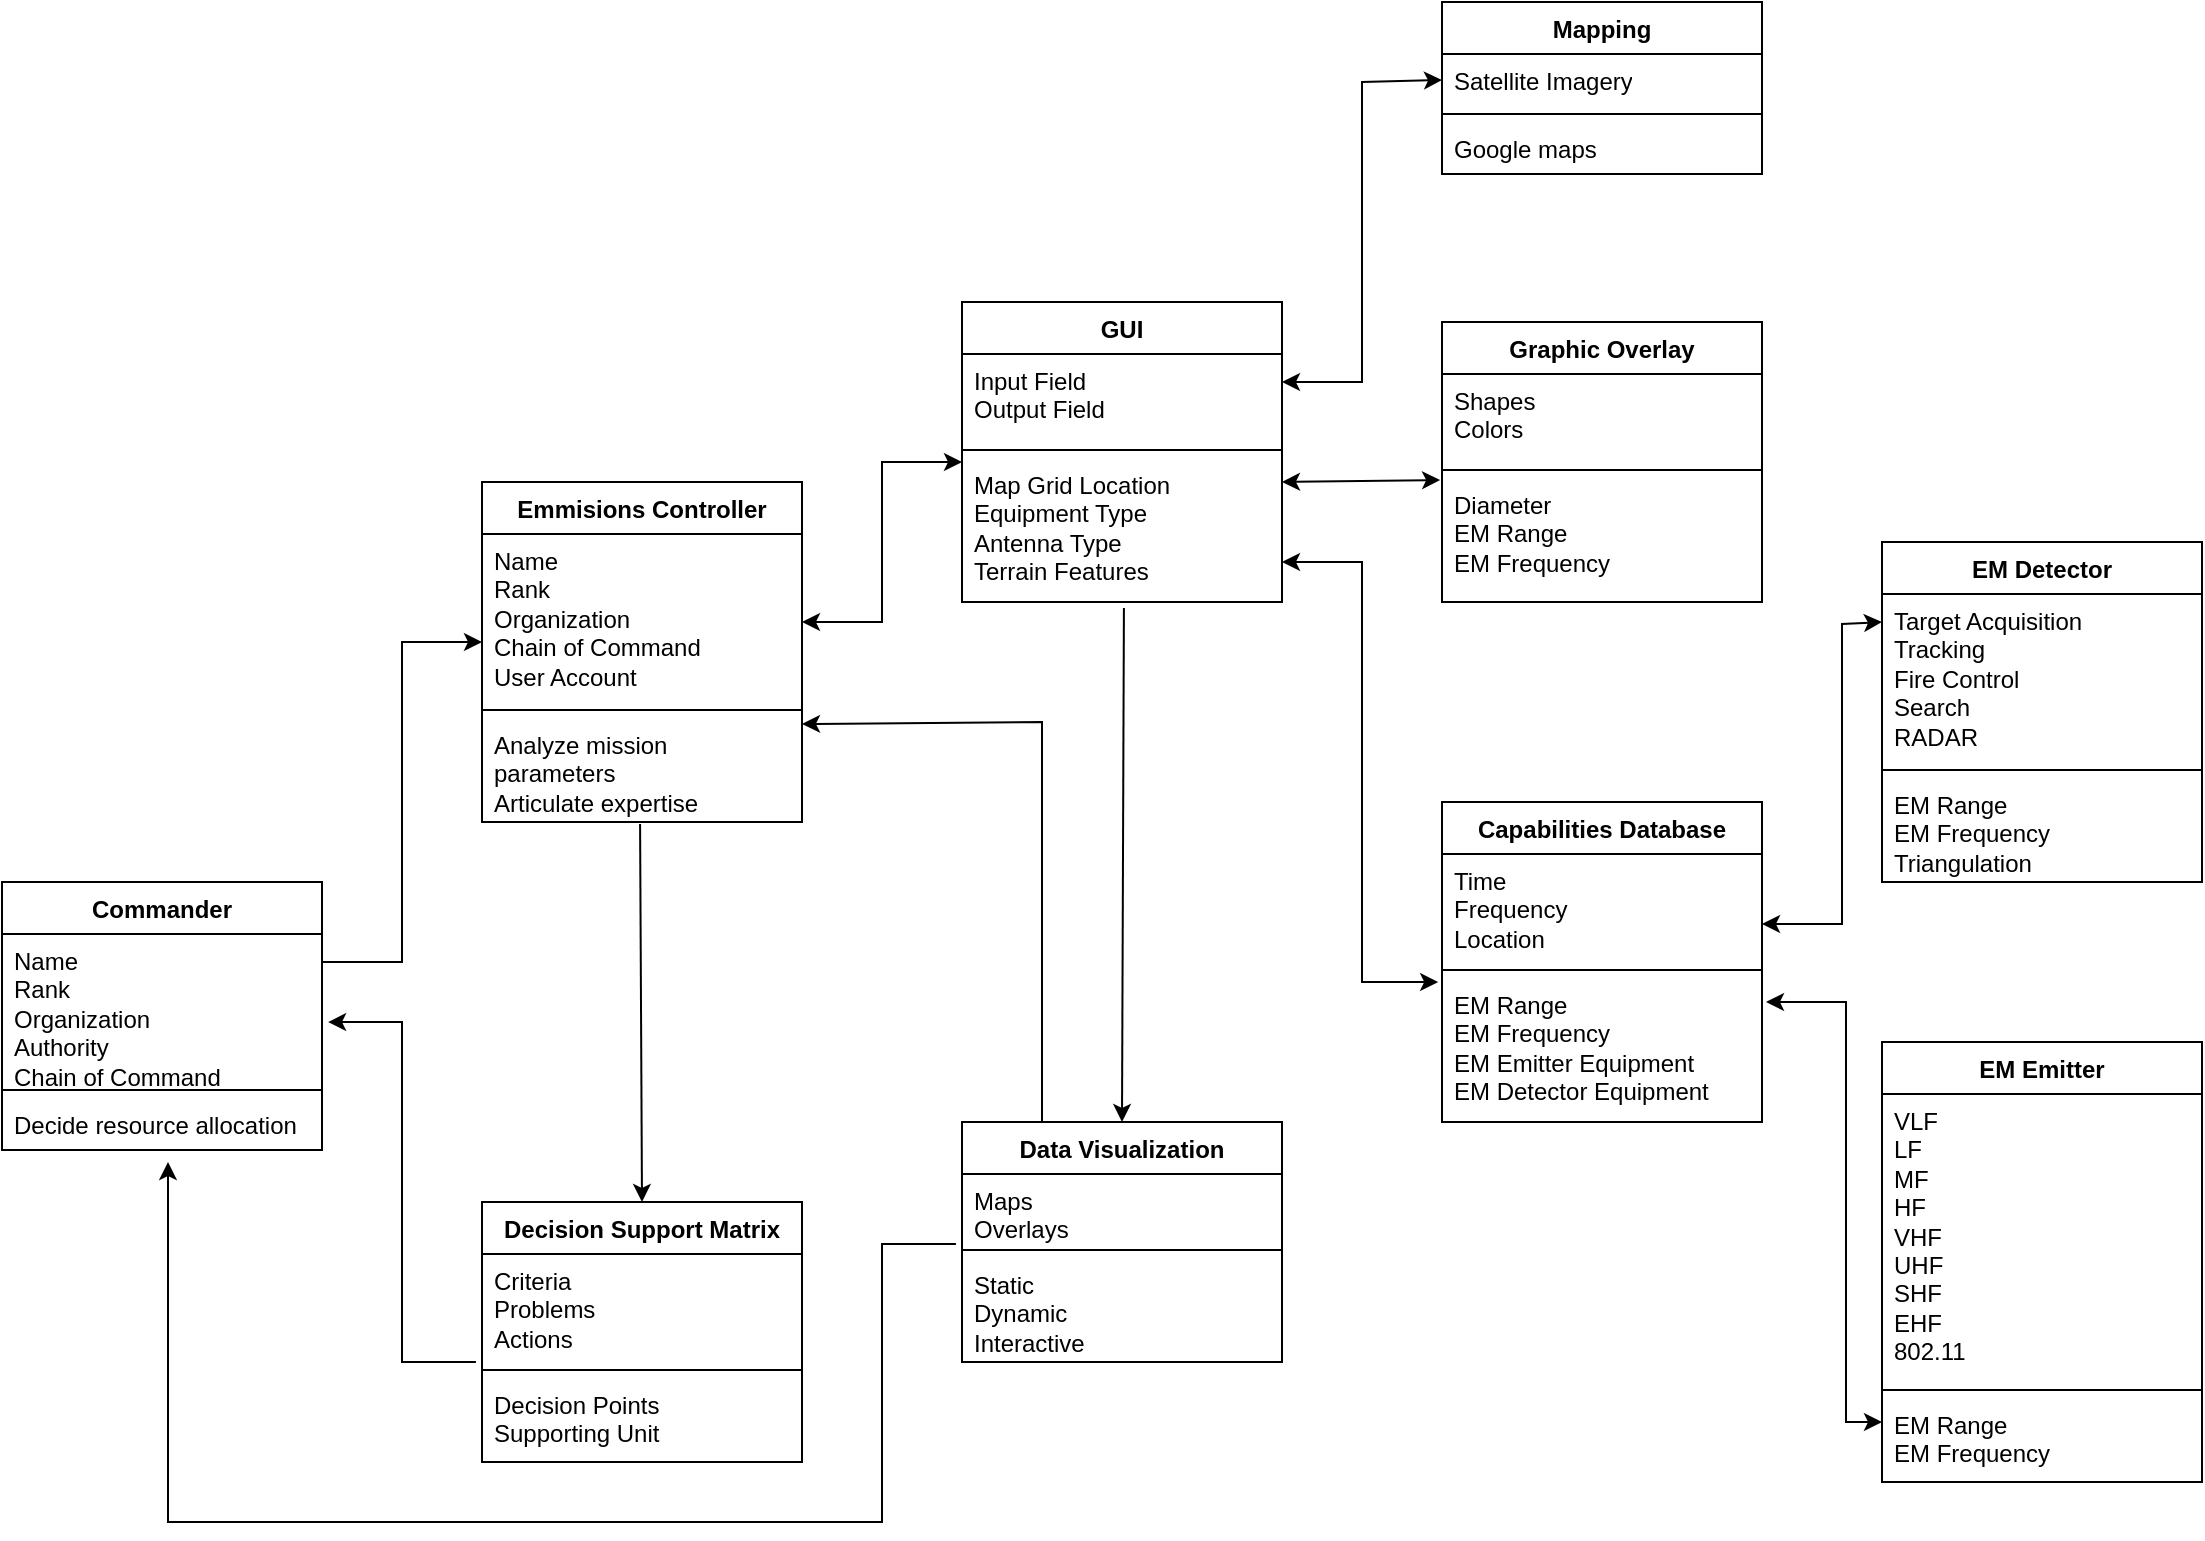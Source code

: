 <mxfile version="23.1.1" type="device">
  <diagram name="Page-1" id="9f46799a-70d6-7492-0946-bef42562c5a5">
    <mxGraphModel dx="2534" dy="772" grid="1" gridSize="10" guides="1" tooltips="1" connect="1" arrows="1" fold="1" page="1" pageScale="1" pageWidth="1100" pageHeight="850" background="none" math="0" shadow="0">
      <root>
        <mxCell id="0" />
        <mxCell id="1" parent="0" />
        <mxCell id="2W7-Mf5VqZzJveLvrDeV-1" value="EM Emitter" style="swimlane;fontStyle=1;align=center;verticalAlign=top;childLayout=stackLayout;horizontal=1;startSize=26;horizontalStack=0;resizeParent=1;resizeParentMax=0;resizeLast=0;collapsible=1;marginBottom=0;whiteSpace=wrap;html=1;" parent="1" vertex="1">
          <mxGeometry x="-160" y="550" width="160" height="220" as="geometry" />
        </mxCell>
        <mxCell id="2W7-Mf5VqZzJveLvrDeV-2" value="VLF&lt;br&gt;LF&lt;br&gt;MF&lt;br&gt;HF&lt;br&gt;VHF&lt;br&gt;UHF&lt;br&gt;SHF&lt;br&gt;EHF&lt;br&gt;802.11" style="text;strokeColor=none;fillColor=none;align=left;verticalAlign=top;spacingLeft=4;spacingRight=4;overflow=hidden;rotatable=0;points=[[0,0.5],[1,0.5]];portConstraint=eastwest;whiteSpace=wrap;html=1;" parent="2W7-Mf5VqZzJveLvrDeV-1" vertex="1">
          <mxGeometry y="26" width="160" height="144" as="geometry" />
        </mxCell>
        <mxCell id="2W7-Mf5VqZzJveLvrDeV-3" value="" style="line;strokeWidth=1;fillColor=none;align=left;verticalAlign=middle;spacingTop=-1;spacingLeft=3;spacingRight=3;rotatable=0;labelPosition=right;points=[];portConstraint=eastwest;strokeColor=inherit;" parent="2W7-Mf5VqZzJveLvrDeV-1" vertex="1">
          <mxGeometry y="170" width="160" height="8" as="geometry" />
        </mxCell>
        <mxCell id="gubLu68NkhB1d7AVvltT-2" value="EM Range&lt;br&gt;EM Frequency" style="text;strokeColor=none;fillColor=none;align=left;verticalAlign=top;spacingLeft=4;spacingRight=4;overflow=hidden;rotatable=0;points=[[0,0.5],[1,0.5]];portConstraint=eastwest;whiteSpace=wrap;html=1;" parent="2W7-Mf5VqZzJveLvrDeV-1" vertex="1">
          <mxGeometry y="178" width="160" height="42" as="geometry" />
        </mxCell>
        <mxCell id="2W7-Mf5VqZzJveLvrDeV-5" value="EM Detector" style="swimlane;fontStyle=1;align=center;verticalAlign=top;childLayout=stackLayout;horizontal=1;startSize=26;horizontalStack=0;resizeParent=1;resizeParentMax=0;resizeLast=0;collapsible=1;marginBottom=0;whiteSpace=wrap;html=1;" parent="1" vertex="1">
          <mxGeometry x="-160" y="300" width="160" height="170" as="geometry" />
        </mxCell>
        <mxCell id="2W7-Mf5VqZzJveLvrDeV-6" value="Target Acquisition&lt;br&gt;Tracking&lt;br&gt;Fire Control&lt;br&gt;Search&lt;br&gt;RADAR" style="text;strokeColor=none;fillColor=none;align=left;verticalAlign=top;spacingLeft=4;spacingRight=4;overflow=hidden;rotatable=0;points=[[0,0.5],[1,0.5]];portConstraint=eastwest;whiteSpace=wrap;html=1;" parent="2W7-Mf5VqZzJveLvrDeV-5" vertex="1">
          <mxGeometry y="26" width="160" height="84" as="geometry" />
        </mxCell>
        <mxCell id="2W7-Mf5VqZzJveLvrDeV-7" value="" style="line;strokeWidth=1;fillColor=none;align=left;verticalAlign=middle;spacingTop=-1;spacingLeft=3;spacingRight=3;rotatable=0;labelPosition=right;points=[];portConstraint=eastwest;strokeColor=inherit;" parent="2W7-Mf5VqZzJveLvrDeV-5" vertex="1">
          <mxGeometry y="110" width="160" height="8" as="geometry" />
        </mxCell>
        <mxCell id="2W7-Mf5VqZzJveLvrDeV-8" value="EM Range&lt;br&gt;EM Frequency&lt;br&gt;Triangulation" style="text;strokeColor=none;fillColor=none;align=left;verticalAlign=top;spacingLeft=4;spacingRight=4;overflow=hidden;rotatable=0;points=[[0,0.5],[1,0.5]];portConstraint=eastwest;whiteSpace=wrap;html=1;" parent="2W7-Mf5VqZzJveLvrDeV-5" vertex="1">
          <mxGeometry y="118" width="160" height="52" as="geometry" />
        </mxCell>
        <mxCell id="2W7-Mf5VqZzJveLvrDeV-13" value="Emmisions Controller" style="swimlane;fontStyle=1;align=center;verticalAlign=top;childLayout=stackLayout;horizontal=1;startSize=26;horizontalStack=0;resizeParent=1;resizeParentMax=0;resizeLast=0;collapsible=1;marginBottom=0;whiteSpace=wrap;html=1;" parent="1" vertex="1">
          <mxGeometry x="-860" y="270" width="160" height="170" as="geometry" />
        </mxCell>
        <mxCell id="2W7-Mf5VqZzJveLvrDeV-14" value="Name&lt;br&gt;Rank&lt;br&gt;Organization&lt;br&gt;Chain of Command&lt;br&gt;User Account" style="text;strokeColor=none;fillColor=none;align=left;verticalAlign=top;spacingLeft=4;spacingRight=4;overflow=hidden;rotatable=0;points=[[0,0.5],[1,0.5]];portConstraint=eastwest;whiteSpace=wrap;html=1;" parent="2W7-Mf5VqZzJveLvrDeV-13" vertex="1">
          <mxGeometry y="26" width="160" height="84" as="geometry" />
        </mxCell>
        <mxCell id="2W7-Mf5VqZzJveLvrDeV-15" value="" style="line;strokeWidth=1;fillColor=none;align=left;verticalAlign=middle;spacingTop=-1;spacingLeft=3;spacingRight=3;rotatable=0;labelPosition=right;points=[];portConstraint=eastwest;strokeColor=inherit;" parent="2W7-Mf5VqZzJveLvrDeV-13" vertex="1">
          <mxGeometry y="110" width="160" height="8" as="geometry" />
        </mxCell>
        <mxCell id="2W7-Mf5VqZzJveLvrDeV-16" value="&lt;span style=&quot;background-color: initial;&quot;&gt;Analyze mission parameters&lt;/span&gt;&lt;br&gt;&lt;span style=&quot;background-color: initial;&quot;&gt;Articulate expertise&lt;/span&gt;" style="text;strokeColor=none;fillColor=none;align=left;verticalAlign=top;spacingLeft=4;spacingRight=4;overflow=hidden;rotatable=0;points=[[0,0.5],[1,0.5]];portConstraint=eastwest;whiteSpace=wrap;html=1;" parent="2W7-Mf5VqZzJveLvrDeV-13" vertex="1">
          <mxGeometry y="118" width="160" height="52" as="geometry" />
        </mxCell>
        <mxCell id="2W7-Mf5VqZzJveLvrDeV-17" value="Capabilities Database" style="swimlane;fontStyle=1;align=center;verticalAlign=top;childLayout=stackLayout;horizontal=1;startSize=26;horizontalStack=0;resizeParent=1;resizeParentMax=0;resizeLast=0;collapsible=1;marginBottom=0;whiteSpace=wrap;html=1;" parent="1" vertex="1">
          <mxGeometry x="-380" y="430" width="160" height="160" as="geometry" />
        </mxCell>
        <mxCell id="2W7-Mf5VqZzJveLvrDeV-18" value="Time&lt;br style=&quot;border-color: var(--border-color);&quot;&gt;Frequency&lt;br style=&quot;border-color: var(--border-color);&quot;&gt;Location" style="text;strokeColor=none;fillColor=none;align=left;verticalAlign=top;spacingLeft=4;spacingRight=4;overflow=hidden;rotatable=0;points=[[0,0.5],[1,0.5]];portConstraint=eastwest;whiteSpace=wrap;html=1;" parent="2W7-Mf5VqZzJveLvrDeV-17" vertex="1">
          <mxGeometry y="26" width="160" height="54" as="geometry" />
        </mxCell>
        <mxCell id="2W7-Mf5VqZzJveLvrDeV-19" value="" style="line;strokeWidth=1;fillColor=none;align=left;verticalAlign=middle;spacingTop=-1;spacingLeft=3;spacingRight=3;rotatable=0;labelPosition=right;points=[];portConstraint=eastwest;strokeColor=inherit;" parent="2W7-Mf5VqZzJveLvrDeV-17" vertex="1">
          <mxGeometry y="80" width="160" height="8" as="geometry" />
        </mxCell>
        <mxCell id="2W7-Mf5VqZzJveLvrDeV-20" value="EM Range&lt;br style=&quot;border-color: var(--border-color);&quot;&gt;EM Frequency&lt;br&gt;EM Emitter Equipment&lt;br&gt;EM Detector Equipment&amp;nbsp;" style="text;strokeColor=none;fillColor=none;align=left;verticalAlign=top;spacingLeft=4;spacingRight=4;overflow=hidden;rotatable=0;points=[[0,0.5],[1,0.5]];portConstraint=eastwest;whiteSpace=wrap;html=1;" parent="2W7-Mf5VqZzJveLvrDeV-17" vertex="1">
          <mxGeometry y="88" width="160" height="72" as="geometry" />
        </mxCell>
        <mxCell id="2W7-Mf5VqZzJveLvrDeV-21" value="GUI" style="swimlane;fontStyle=1;align=center;verticalAlign=top;childLayout=stackLayout;horizontal=1;startSize=26;horizontalStack=0;resizeParent=1;resizeParentMax=0;resizeLast=0;collapsible=1;marginBottom=0;whiteSpace=wrap;html=1;" parent="1" vertex="1">
          <mxGeometry x="-620" y="180" width="160" height="150" as="geometry" />
        </mxCell>
        <mxCell id="2W7-Mf5VqZzJveLvrDeV-22" value="Input Field&lt;br&gt;Output Field&lt;br&gt;" style="text;strokeColor=none;fillColor=none;align=left;verticalAlign=top;spacingLeft=4;spacingRight=4;overflow=hidden;rotatable=0;points=[[0,0.5],[1,0.5]];portConstraint=eastwest;whiteSpace=wrap;html=1;" parent="2W7-Mf5VqZzJveLvrDeV-21" vertex="1">
          <mxGeometry y="26" width="160" height="44" as="geometry" />
        </mxCell>
        <mxCell id="2W7-Mf5VqZzJveLvrDeV-23" value="" style="line;strokeWidth=1;fillColor=none;align=left;verticalAlign=middle;spacingTop=-1;spacingLeft=3;spacingRight=3;rotatable=0;labelPosition=right;points=[];portConstraint=eastwest;strokeColor=inherit;" parent="2W7-Mf5VqZzJveLvrDeV-21" vertex="1">
          <mxGeometry y="70" width="160" height="8" as="geometry" />
        </mxCell>
        <mxCell id="2W7-Mf5VqZzJveLvrDeV-24" value="Map Grid Location&lt;br style=&quot;border-color: var(--border-color);&quot;&gt;Equipment Type&lt;br style=&quot;border-color: var(--border-color);&quot;&gt;Antenna Type&lt;br&gt;Terrain Features" style="text;strokeColor=none;fillColor=none;align=left;verticalAlign=top;spacingLeft=4;spacingRight=4;overflow=hidden;rotatable=0;points=[[0,0.5],[1,0.5]];portConstraint=eastwest;whiteSpace=wrap;html=1;" parent="2W7-Mf5VqZzJveLvrDeV-21" vertex="1">
          <mxGeometry y="78" width="160" height="72" as="geometry" />
        </mxCell>
        <mxCell id="2W7-Mf5VqZzJveLvrDeV-25" value="Mapping" style="swimlane;fontStyle=1;align=center;verticalAlign=top;childLayout=stackLayout;horizontal=1;startSize=26;horizontalStack=0;resizeParent=1;resizeParentMax=0;resizeLast=0;collapsible=1;marginBottom=0;whiteSpace=wrap;html=1;" parent="1" vertex="1">
          <mxGeometry x="-380" y="30" width="160" height="86" as="geometry" />
        </mxCell>
        <mxCell id="2W7-Mf5VqZzJveLvrDeV-26" value="Satellite Imagery" style="text;strokeColor=none;fillColor=none;align=left;verticalAlign=top;spacingLeft=4;spacingRight=4;overflow=hidden;rotatable=0;points=[[0,0.5],[1,0.5]];portConstraint=eastwest;whiteSpace=wrap;html=1;" parent="2W7-Mf5VqZzJveLvrDeV-25" vertex="1">
          <mxGeometry y="26" width="160" height="26" as="geometry" />
        </mxCell>
        <mxCell id="2W7-Mf5VqZzJveLvrDeV-27" value="" style="line;strokeWidth=1;fillColor=none;align=left;verticalAlign=middle;spacingTop=-1;spacingLeft=3;spacingRight=3;rotatable=0;labelPosition=right;points=[];portConstraint=eastwest;strokeColor=inherit;" parent="2W7-Mf5VqZzJveLvrDeV-25" vertex="1">
          <mxGeometry y="52" width="160" height="8" as="geometry" />
        </mxCell>
        <mxCell id="2W7-Mf5VqZzJveLvrDeV-28" value="Google maps" style="text;strokeColor=none;fillColor=none;align=left;verticalAlign=top;spacingLeft=4;spacingRight=4;overflow=hidden;rotatable=0;points=[[0,0.5],[1,0.5]];portConstraint=eastwest;whiteSpace=wrap;html=1;" parent="2W7-Mf5VqZzJveLvrDeV-25" vertex="1">
          <mxGeometry y="60" width="160" height="26" as="geometry" />
        </mxCell>
        <mxCell id="2W7-Mf5VqZzJveLvrDeV-29" value="Graphic Overlay" style="swimlane;fontStyle=1;align=center;verticalAlign=top;childLayout=stackLayout;horizontal=1;startSize=26;horizontalStack=0;resizeParent=1;resizeParentMax=0;resizeLast=0;collapsible=1;marginBottom=0;whiteSpace=wrap;html=1;" parent="1" vertex="1">
          <mxGeometry x="-380" y="190" width="160" height="140" as="geometry" />
        </mxCell>
        <mxCell id="2W7-Mf5VqZzJveLvrDeV-30" value="Shapes&lt;br&gt;Colors" style="text;strokeColor=none;fillColor=none;align=left;verticalAlign=top;spacingLeft=4;spacingRight=4;overflow=hidden;rotatable=0;points=[[0,0.5],[1,0.5]];portConstraint=eastwest;whiteSpace=wrap;html=1;" parent="2W7-Mf5VqZzJveLvrDeV-29" vertex="1">
          <mxGeometry y="26" width="160" height="44" as="geometry" />
        </mxCell>
        <mxCell id="2W7-Mf5VqZzJveLvrDeV-31" value="" style="line;strokeWidth=1;fillColor=none;align=left;verticalAlign=middle;spacingTop=-1;spacingLeft=3;spacingRight=3;rotatable=0;labelPosition=right;points=[];portConstraint=eastwest;strokeColor=inherit;" parent="2W7-Mf5VqZzJveLvrDeV-29" vertex="1">
          <mxGeometry y="70" width="160" height="8" as="geometry" />
        </mxCell>
        <mxCell id="2W7-Mf5VqZzJveLvrDeV-32" value="Diameter&lt;br style=&quot;border-color: var(--border-color);&quot;&gt;EM Range&lt;br style=&quot;border-color: var(--border-color);&quot;&gt;EM Frequency" style="text;strokeColor=none;fillColor=none;align=left;verticalAlign=top;spacingLeft=4;spacingRight=4;overflow=hidden;rotatable=0;points=[[0,0.5],[1,0.5]];portConstraint=eastwest;whiteSpace=wrap;html=1;" parent="2W7-Mf5VqZzJveLvrDeV-29" vertex="1">
          <mxGeometry y="78" width="160" height="62" as="geometry" />
        </mxCell>
        <mxCell id="2W7-Mf5VqZzJveLvrDeV-33" value="Commander" style="swimlane;fontStyle=1;align=center;verticalAlign=top;childLayout=stackLayout;horizontal=1;startSize=26;horizontalStack=0;resizeParent=1;resizeParentMax=0;resizeLast=0;collapsible=1;marginBottom=0;whiteSpace=wrap;html=1;" parent="1" vertex="1">
          <mxGeometry x="-1100" y="470" width="160" height="134" as="geometry" />
        </mxCell>
        <mxCell id="2W7-Mf5VqZzJveLvrDeV-34" value="Name&lt;br&gt;Rank&lt;br&gt;Organization&lt;br&gt;Authority&lt;br&gt;Chain of Command" style="text;strokeColor=none;fillColor=none;align=left;verticalAlign=top;spacingLeft=4;spacingRight=4;overflow=hidden;rotatable=0;points=[[0,0.5],[1,0.5]];portConstraint=eastwest;whiteSpace=wrap;html=1;" parent="2W7-Mf5VqZzJveLvrDeV-33" vertex="1">
          <mxGeometry y="26" width="160" height="74" as="geometry" />
        </mxCell>
        <mxCell id="2W7-Mf5VqZzJveLvrDeV-35" value="" style="line;strokeWidth=1;fillColor=none;align=left;verticalAlign=middle;spacingTop=-1;spacingLeft=3;spacingRight=3;rotatable=0;labelPosition=right;points=[];portConstraint=eastwest;strokeColor=inherit;" parent="2W7-Mf5VqZzJveLvrDeV-33" vertex="1">
          <mxGeometry y="100" width="160" height="8" as="geometry" />
        </mxCell>
        <mxCell id="2W7-Mf5VqZzJveLvrDeV-36" value="Decide resource allocation" style="text;strokeColor=none;fillColor=none;align=left;verticalAlign=top;spacingLeft=4;spacingRight=4;overflow=hidden;rotatable=0;points=[[0,0.5],[1,0.5]];portConstraint=eastwest;whiteSpace=wrap;html=1;" parent="2W7-Mf5VqZzJveLvrDeV-33" vertex="1">
          <mxGeometry y="108" width="160" height="26" as="geometry" />
        </mxCell>
        <mxCell id="2W7-Mf5VqZzJveLvrDeV-37" value="Data Visualization" style="swimlane;fontStyle=1;align=center;verticalAlign=top;childLayout=stackLayout;horizontal=1;startSize=26;horizontalStack=0;resizeParent=1;resizeParentMax=0;resizeLast=0;collapsible=1;marginBottom=0;whiteSpace=wrap;html=1;" parent="1" vertex="1">
          <mxGeometry x="-620" y="590" width="160" height="120" as="geometry" />
        </mxCell>
        <mxCell id="2W7-Mf5VqZzJveLvrDeV-38" value="Maps&lt;br&gt;Overlays" style="text;strokeColor=none;fillColor=none;align=left;verticalAlign=top;spacingLeft=4;spacingRight=4;overflow=hidden;rotatable=0;points=[[0,0.5],[1,0.5]];portConstraint=eastwest;whiteSpace=wrap;html=1;" parent="2W7-Mf5VqZzJveLvrDeV-37" vertex="1">
          <mxGeometry y="26" width="160" height="34" as="geometry" />
        </mxCell>
        <mxCell id="2W7-Mf5VqZzJveLvrDeV-39" value="" style="line;strokeWidth=1;fillColor=none;align=left;verticalAlign=middle;spacingTop=-1;spacingLeft=3;spacingRight=3;rotatable=0;labelPosition=right;points=[];portConstraint=eastwest;strokeColor=inherit;" parent="2W7-Mf5VqZzJveLvrDeV-37" vertex="1">
          <mxGeometry y="60" width="160" height="8" as="geometry" />
        </mxCell>
        <mxCell id="2W7-Mf5VqZzJveLvrDeV-40" value="Static&lt;br&gt;Dynamic&lt;br&gt;Interactive" style="text;strokeColor=none;fillColor=none;align=left;verticalAlign=top;spacingLeft=4;spacingRight=4;overflow=hidden;rotatable=0;points=[[0,0.5],[1,0.5]];portConstraint=eastwest;whiteSpace=wrap;html=1;" parent="2W7-Mf5VqZzJveLvrDeV-37" vertex="1">
          <mxGeometry y="68" width="160" height="52" as="geometry" />
        </mxCell>
        <mxCell id="2W7-Mf5VqZzJveLvrDeV-41" value="Decision Support Matrix" style="swimlane;fontStyle=1;align=center;verticalAlign=top;childLayout=stackLayout;horizontal=1;startSize=26;horizontalStack=0;resizeParent=1;resizeParentMax=0;resizeLast=0;collapsible=1;marginBottom=0;whiteSpace=wrap;html=1;" parent="1" vertex="1">
          <mxGeometry x="-860" y="630" width="160" height="130" as="geometry" />
        </mxCell>
        <mxCell id="2W7-Mf5VqZzJveLvrDeV-42" value="Criteria&lt;br&gt;Problems&lt;br&gt;Actions" style="text;strokeColor=none;fillColor=none;align=left;verticalAlign=top;spacingLeft=4;spacingRight=4;overflow=hidden;rotatable=0;points=[[0,0.5],[1,0.5]];portConstraint=eastwest;whiteSpace=wrap;html=1;" parent="2W7-Mf5VqZzJveLvrDeV-41" vertex="1">
          <mxGeometry y="26" width="160" height="54" as="geometry" />
        </mxCell>
        <mxCell id="2W7-Mf5VqZzJveLvrDeV-43" value="" style="line;strokeWidth=1;fillColor=none;align=left;verticalAlign=middle;spacingTop=-1;spacingLeft=3;spacingRight=3;rotatable=0;labelPosition=right;points=[];portConstraint=eastwest;strokeColor=inherit;" parent="2W7-Mf5VqZzJveLvrDeV-41" vertex="1">
          <mxGeometry y="80" width="160" height="8" as="geometry" />
        </mxCell>
        <mxCell id="2W7-Mf5VqZzJveLvrDeV-44" value="Decision Points&lt;br&gt;Supporting Unit" style="text;strokeColor=none;fillColor=none;align=left;verticalAlign=top;spacingLeft=4;spacingRight=4;overflow=hidden;rotatable=0;points=[[0,0.5],[1,0.5]];portConstraint=eastwest;whiteSpace=wrap;html=1;" parent="2W7-Mf5VqZzJveLvrDeV-41" vertex="1">
          <mxGeometry y="88" width="160" height="42" as="geometry" />
        </mxCell>
        <mxCell id="2W7-Mf5VqZzJveLvrDeV-45" value="" style="endArrow=classic;html=1;rounded=0;" parent="1" edge="1">
          <mxGeometry width="50" height="50" relative="1" as="geometry">
            <mxPoint x="-940" y="510" as="sourcePoint" />
            <mxPoint x="-860" y="350" as="targetPoint" />
            <Array as="points">
              <mxPoint x="-900" y="510" />
              <mxPoint x="-900" y="350" />
            </Array>
          </mxGeometry>
        </mxCell>
        <mxCell id="2W7-Mf5VqZzJveLvrDeV-52" value="" style="endArrow=classic;html=1;rounded=0;exitX=0.506;exitY=1.042;exitDx=0;exitDy=0;exitPerimeter=0;entryX=0.5;entryY=0;entryDx=0;entryDy=0;" parent="1" source="2W7-Mf5VqZzJveLvrDeV-24" target="2W7-Mf5VqZzJveLvrDeV-37" edge="1">
          <mxGeometry width="50" height="50" relative="1" as="geometry">
            <mxPoint x="-590" y="450" as="sourcePoint" />
            <mxPoint x="-540" y="400" as="targetPoint" />
          </mxGeometry>
        </mxCell>
        <mxCell id="2W7-Mf5VqZzJveLvrDeV-53" value="" style="endArrow=classic;html=1;rounded=0;exitX=0.25;exitY=0;exitDx=0;exitDy=0;entryX=1;entryY=0.058;entryDx=0;entryDy=0;entryPerimeter=0;" parent="1" source="2W7-Mf5VqZzJveLvrDeV-37" target="2W7-Mf5VqZzJveLvrDeV-16" edge="1">
          <mxGeometry width="50" height="50" relative="1" as="geometry">
            <mxPoint x="-590" y="450" as="sourcePoint" />
            <mxPoint x="-540" y="400" as="targetPoint" />
            <Array as="points">
              <mxPoint x="-580" y="390" />
            </Array>
          </mxGeometry>
        </mxCell>
        <mxCell id="2W7-Mf5VqZzJveLvrDeV-54" value="" style="endArrow=classic;html=1;rounded=0;exitX=0.494;exitY=1.019;exitDx=0;exitDy=0;exitPerimeter=0;entryX=0.5;entryY=0;entryDx=0;entryDy=0;" parent="1" source="2W7-Mf5VqZzJveLvrDeV-16" target="2W7-Mf5VqZzJveLvrDeV-41" edge="1">
          <mxGeometry width="50" height="50" relative="1" as="geometry">
            <mxPoint x="-730" y="510" as="sourcePoint" />
            <mxPoint x="-680" y="460" as="targetPoint" />
          </mxGeometry>
        </mxCell>
        <mxCell id="2W7-Mf5VqZzJveLvrDeV-55" value="" style="endArrow=classic;html=1;rounded=0;entryX=1.019;entryY=0.595;entryDx=0;entryDy=0;entryPerimeter=0;exitX=-0.019;exitY=1;exitDx=0;exitDy=0;exitPerimeter=0;" parent="1" source="2W7-Mf5VqZzJveLvrDeV-42" target="2W7-Mf5VqZzJveLvrDeV-34" edge="1">
          <mxGeometry width="50" height="50" relative="1" as="geometry">
            <mxPoint x="-880" y="570" as="sourcePoint" />
            <mxPoint x="-830" y="520" as="targetPoint" />
            <Array as="points">
              <mxPoint x="-900" y="710" />
              <mxPoint x="-900" y="540" />
            </Array>
          </mxGeometry>
        </mxCell>
        <mxCell id="2W7-Mf5VqZzJveLvrDeV-56" value="" style="endArrow=classic;html=1;rounded=0;exitX=-0.019;exitY=1.029;exitDx=0;exitDy=0;exitPerimeter=0;" parent="1" source="2W7-Mf5VqZzJveLvrDeV-38" edge="1">
          <mxGeometry width="50" height="50" relative="1" as="geometry">
            <mxPoint x="-680" y="615.01" as="sourcePoint" />
            <mxPoint x="-1017" y="610" as="targetPoint" />
            <Array as="points">
              <mxPoint x="-660" y="651" />
              <mxPoint x="-660" y="790" />
              <mxPoint x="-1017" y="790" />
            </Array>
          </mxGeometry>
        </mxCell>
        <mxCell id="2W7-Mf5VqZzJveLvrDeV-58" value="" style="endArrow=classic;startArrow=classic;html=1;rounded=0;entryX=0;entryY=0.028;entryDx=0;entryDy=0;entryPerimeter=0;" parent="1" target="2W7-Mf5VqZzJveLvrDeV-24" edge="1">
          <mxGeometry width="50" height="50" relative="1" as="geometry">
            <mxPoint x="-700" y="340" as="sourcePoint" />
            <mxPoint x="-650" y="290" as="targetPoint" />
            <Array as="points">
              <mxPoint x="-660" y="340" />
              <mxPoint x="-660" y="260" />
            </Array>
          </mxGeometry>
        </mxCell>
        <mxCell id="2W7-Mf5VqZzJveLvrDeV-59" value="" style="endArrow=classic;startArrow=classic;html=1;rounded=0;entryX=0;entryY=0.5;entryDx=0;entryDy=0;" parent="1" target="2W7-Mf5VqZzJveLvrDeV-26" edge="1">
          <mxGeometry width="50" height="50" relative="1" as="geometry">
            <mxPoint x="-460" y="220" as="sourcePoint" />
            <mxPoint x="-380" y="140" as="targetPoint" />
            <Array as="points">
              <mxPoint x="-420" y="220" />
              <mxPoint x="-420" y="70" />
            </Array>
          </mxGeometry>
        </mxCell>
        <mxCell id="2W7-Mf5VqZzJveLvrDeV-60" value="" style="endArrow=classic;startArrow=classic;html=1;rounded=0;entryX=-0.012;entryY=0.028;entryDx=0;entryDy=0;entryPerimeter=0;" parent="1" target="2W7-Mf5VqZzJveLvrDeV-20" edge="1">
          <mxGeometry width="50" height="50" relative="1" as="geometry">
            <mxPoint x="-460" y="310" as="sourcePoint" />
            <mxPoint x="-380" y="230" as="targetPoint" />
            <Array as="points">
              <mxPoint x="-420" y="310" />
              <mxPoint x="-420" y="520" />
            </Array>
          </mxGeometry>
        </mxCell>
        <mxCell id="2W7-Mf5VqZzJveLvrDeV-61" value="" style="endArrow=classic;startArrow=classic;html=1;rounded=0;entryX=-0.006;entryY=0.016;entryDx=0;entryDy=0;entryPerimeter=0;" parent="1" target="2W7-Mf5VqZzJveLvrDeV-32" edge="1">
          <mxGeometry width="50" height="50" relative="1" as="geometry">
            <mxPoint x="-460" y="270" as="sourcePoint" />
            <mxPoint x="-410" y="220" as="targetPoint" />
          </mxGeometry>
        </mxCell>
        <mxCell id="2W7-Mf5VqZzJveLvrDeV-62" value="" style="endArrow=classic;startArrow=classic;html=1;rounded=0;" parent="1" edge="1">
          <mxGeometry width="50" height="50" relative="1" as="geometry">
            <mxPoint x="-218" y="530" as="sourcePoint" />
            <mxPoint x="-160" y="740" as="targetPoint" />
            <Array as="points">
              <mxPoint x="-178" y="530" />
              <mxPoint x="-178" y="740" />
            </Array>
          </mxGeometry>
        </mxCell>
        <mxCell id="2W7-Mf5VqZzJveLvrDeV-63" value="" style="endArrow=classic;startArrow=classic;html=1;rounded=0;" parent="1" edge="1">
          <mxGeometry width="50" height="50" relative="1" as="geometry">
            <mxPoint x="-220" y="491" as="sourcePoint" />
            <mxPoint x="-160" y="340" as="targetPoint" />
            <Array as="points">
              <mxPoint x="-180" y="491" />
              <mxPoint x="-180" y="341" />
            </Array>
          </mxGeometry>
        </mxCell>
      </root>
    </mxGraphModel>
  </diagram>
</mxfile>
